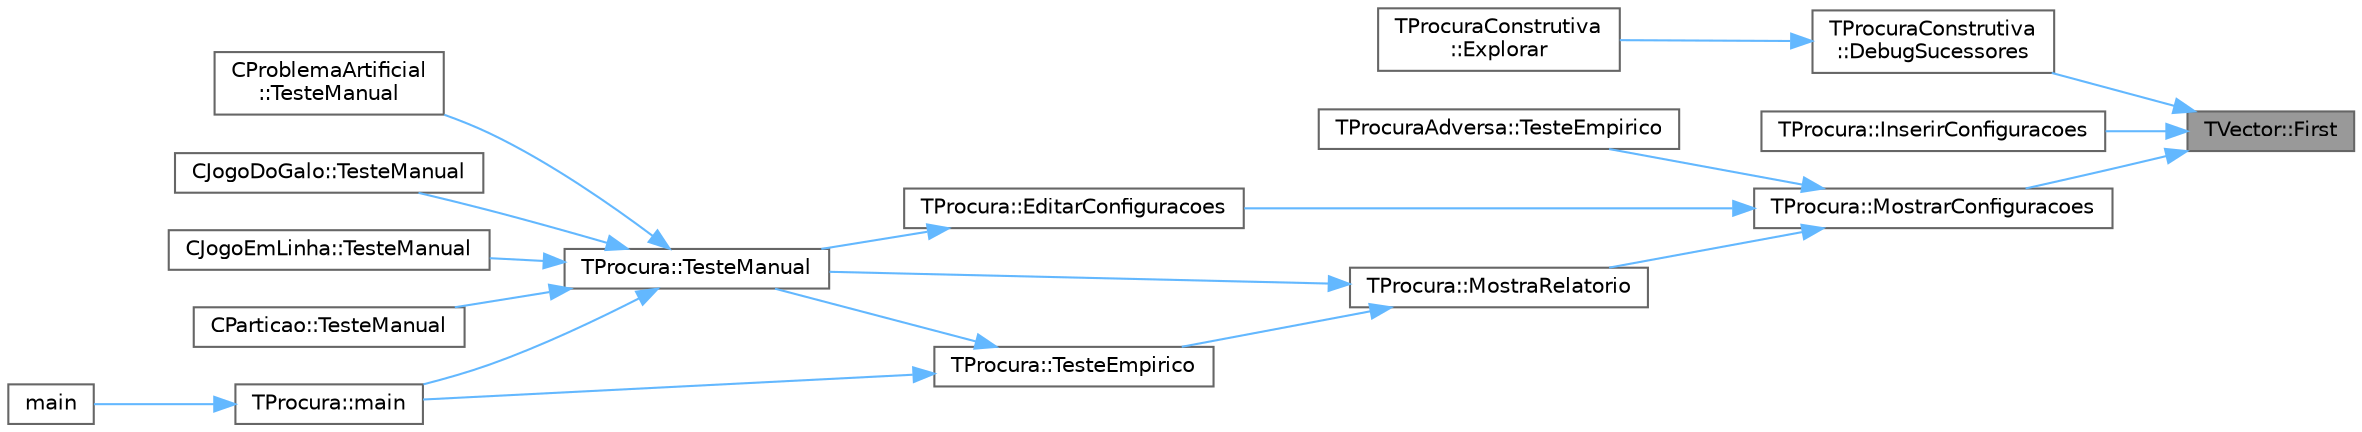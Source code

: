 digraph "TVector::First"
{
 // LATEX_PDF_SIZE
  bgcolor="transparent";
  edge [fontname=Helvetica,fontsize=10,labelfontname=Helvetica,labelfontsize=10];
  node [fontname=Helvetica,fontsize=10,shape=box,height=0.2,width=0.4];
  rankdir="RL";
  Node1 [id="Node000001",label="TVector::First",height=0.2,width=0.4,color="gray40", fillcolor="grey60", style="filled", fontcolor="black",tooltip=" "];
  Node1 -> Node2 [id="edge1_Node000001_Node000002",dir="back",color="steelblue1",style="solid",tooltip=" "];
  Node2 [id="Node000002",label="TProcuraConstrutiva\l::DebugSucessores",height=0.2,width=0.4,color="grey40", fillcolor="white", style="filled",URL="$classTProcuraConstrutiva.html#a08aa14ddc895426b2ce3df4d763cbbd7",tooltip=" "];
  Node2 -> Node3 [id="edge2_Node000002_Node000003",dir="back",color="steelblue1",style="solid",tooltip=" "];
  Node3 [id="Node000003",label="TProcuraConstrutiva\l::Explorar",height=0.2,width=0.4,color="grey40", fillcolor="white", style="filled",URL="$classTProcuraConstrutiva.html#a9d8202d80510018d01a9807f3852b59f",tooltip="definir para explorar manualmente os dados (não definido em TProcura, apenas em TProcuraConstrutiva)"];
  Node1 -> Node4 [id="edge3_Node000001_Node000004",dir="back",color="steelblue1",style="solid",tooltip=" "];
  Node4 [id="Node000004",label="TProcura::InserirConfiguracoes",height=0.2,width=0.4,color="grey40", fillcolor="white", style="filled",URL="$classTProcura.html#a50d54c6e69c4659017373d4c25ff1207",tooltip="Insere configurações gerando o produto cartesiano de valores."];
  Node1 -> Node5 [id="edge4_Node000001_Node000005",dir="back",color="steelblue1",style="solid",tooltip=" "];
  Node5 [id="Node000005",label="TProcura::MostrarConfiguracoes",height=0.2,width=0.4,color="grey40", fillcolor="white", style="filled",URL="$classTProcura.html#a3332047124784be2fc7af575a5f7f8b5",tooltip="Mostra as configurações disponíveis."];
  Node5 -> Node6 [id="edge5_Node000005_Node000006",dir="back",color="steelblue1",style="solid",tooltip=" "];
  Node6 [id="Node000006",label="TProcura::EditarConfiguracoes",height=0.2,width=0.4,color="grey40", fillcolor="white", style="filled",URL="$classTProcura.html#ae559b54c7ff363280df914fec988794f",tooltip="Permite ao utilizador editar as configurações."];
  Node6 -> Node7 [id="edge6_Node000006_Node000007",dir="back",color="steelblue1",style="solid",tooltip=" "];
  Node7 [id="Node000007",label="TProcura::TesteManual",height=0.2,width=0.4,color="grey40", fillcolor="white", style="filled",URL="$classTProcura.html#a5fdf4e8f76e59eb83fbc274fa61e34af",tooltip="Inicializa a interação com o utilizador."];
  Node7 -> Node8 [id="edge7_Node000007_Node000008",dir="back",color="steelblue1",style="solid",tooltip=" "];
  Node8 [id="Node000008",label="TProcura::main",height=0.2,width=0.4,color="grey40", fillcolor="white", style="filled",URL="$classTProcura.html#aad1499e49cf6757569aeabd9c3fb2a8c",tooltip="Inicializa a interação com o utilizador."];
  Node8 -> Node9 [id="edge8_Node000008_Node000009",dir="back",color="steelblue1",style="solid",tooltip=" "];
  Node9 [id="Node000009",label="main",height=0.2,width=0.4,color="grey40", fillcolor="white", style="filled",URL="$Adversa_2Teste_2teste_8cpp.html#a0ddf1224851353fc92bfbff6f499fa97",tooltip=" "];
  Node7 -> Node10 [id="edge9_Node000007_Node000010",dir="back",color="steelblue1",style="solid",tooltip=" "];
  Node10 [id="Node000010",label="CJogoDoGalo::TesteManual",height=0.2,width=0.4,color="grey40", fillcolor="white", style="filled",URL="$classCJogoDoGalo.html#a113984a3801a93ebce61e0a700a413ab",tooltip="Inicializa a interação com o utilizador."];
  Node7 -> Node11 [id="edge10_Node000007_Node000011",dir="back",color="steelblue1",style="solid",tooltip=" "];
  Node11 [id="Node000011",label="CJogoEmLinha::TesteManual",height=0.2,width=0.4,color="grey40", fillcolor="white", style="filled",URL="$classCJogoEmLinha.html#ad289e94136b44c9e3e942acf64ff0449",tooltip="Inicializa a interação com o utilizador."];
  Node7 -> Node12 [id="edge11_Node000007_Node000012",dir="back",color="steelblue1",style="solid",tooltip=" "];
  Node12 [id="Node000012",label="CParticao::TesteManual",height=0.2,width=0.4,color="grey40", fillcolor="white", style="filled",URL="$classCParticao.html#aa4d328b9944991f3fc52ce0726111865",tooltip="Inicializa a interação com o utilizador."];
  Node7 -> Node13 [id="edge12_Node000007_Node000013",dir="back",color="steelblue1",style="solid",tooltip=" "];
  Node13 [id="Node000013",label="CProblemaArtificial\l::TesteManual",height=0.2,width=0.4,color="grey40", fillcolor="white", style="filled",URL="$classCProblemaArtificial.html#abaad629eb538177261df40e1e27e92ed",tooltip="Inicializa a interação com o utilizador."];
  Node5 -> Node14 [id="edge13_Node000005_Node000014",dir="back",color="steelblue1",style="solid",tooltip=" "];
  Node14 [id="Node000014",label="TProcura::MostraRelatorio",height=0.2,width=0.4,color="grey40", fillcolor="white", style="filled",URL="$classTProcura.html#a8efec796677c8e25ad8bdb56a1082e2d",tooltip="Mostra um relatório dos resultados."];
  Node14 -> Node15 [id="edge14_Node000014_Node000015",dir="back",color="steelblue1",style="solid",tooltip=" "];
  Node15 [id="Node000015",label="TProcura::TesteEmpirico",height=0.2,width=0.4,color="grey40", fillcolor="white", style="filled",URL="$classTProcura.html#ae98922e2f7f8bb6e487af0a1e4f84336",tooltip="Executa testes empíricos, em todas as configurações guardadas, nas instâncias selecionadas."];
  Node15 -> Node8 [id="edge15_Node000015_Node000008",dir="back",color="steelblue1",style="solid",tooltip=" "];
  Node15 -> Node7 [id="edge16_Node000015_Node000007",dir="back",color="steelblue1",style="solid",tooltip=" "];
  Node14 -> Node7 [id="edge17_Node000014_Node000007",dir="back",color="steelblue1",style="solid",tooltip=" "];
  Node5 -> Node16 [id="edge18_Node000005_Node000016",dir="back",color="steelblue1",style="solid",tooltip=" "];
  Node16 [id="Node000016",label="TProcuraAdversa::TesteEmpirico",height=0.2,width=0.4,color="grey40", fillcolor="white", style="filled",URL="$classTProcuraAdversa.html#a4b4a40d5c7e79fba24bc562d6e934fd8",tooltip=" "];
}
